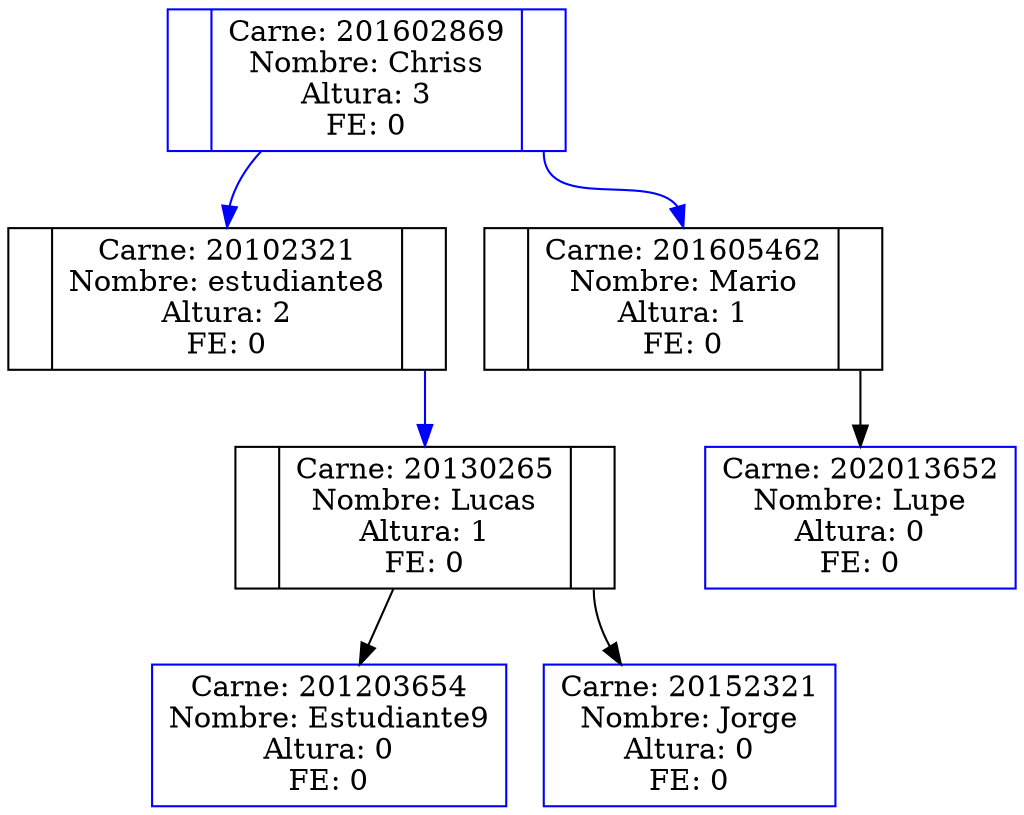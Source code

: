 digraph AVL{
compound=true;
node[shape="Mrecord"];
201602869:f201602869[id=201602869, color="blue"]; 
201602869[label=" <N 201602869 I> | <f201602869> Carne: 201602869\nNombre: Chriss\nAltura: 3\nFE: 0 | <f201602869D> " shape="record"];
"201602869" : N201602869I ->  20102321:f20102321[id=20102321, color="blue"]; 
20102321[label=" <N 20102321 I> | <f20102321> Carne: 20102321\nNombre: estudiante8\nAltura: 2\nFE: 0 | <f20102321D> " shape="record"];
"20102321" : f20102321D ->  20130265:f20130265[id=20130265, color="blue"]; 
20130265[label=" <N 20130265 I> | <f20130265> Carne: 20130265\nNombre: Lucas\nAltura: 1\nFE: 0 | <f20130265D> " shape="record"];
"20130265" : N20130265I ->  201203654:f 201203654[label="Carne: 201203654\nNombre: Estudiante9\nAltura: 0\nFE: 0", color="blue" shape="rectangle"]; 
"20130265" : f20130265D ->  20152321:f 20152321[label="Carne: 20152321\nNombre: Jorge\nAltura: 0\nFE: 0", color="blue" shape="rectangle"]; 
"201602869" : f201602869D ->  201605462:f201605462[id=201605462, color="blue"]; 
201605462[label=" <N 201605462 I> | <f201605462> Carne: 201605462\nNombre: Mario\nAltura: 1\nFE: 0 | <f201605462D> " shape="record"];
"201605462" : f201605462D ->  202013652:f 202013652[label="Carne: 202013652\nNombre: Lupe\nAltura: 0\nFE: 0", color="blue" shape="rectangle"]; 
}
